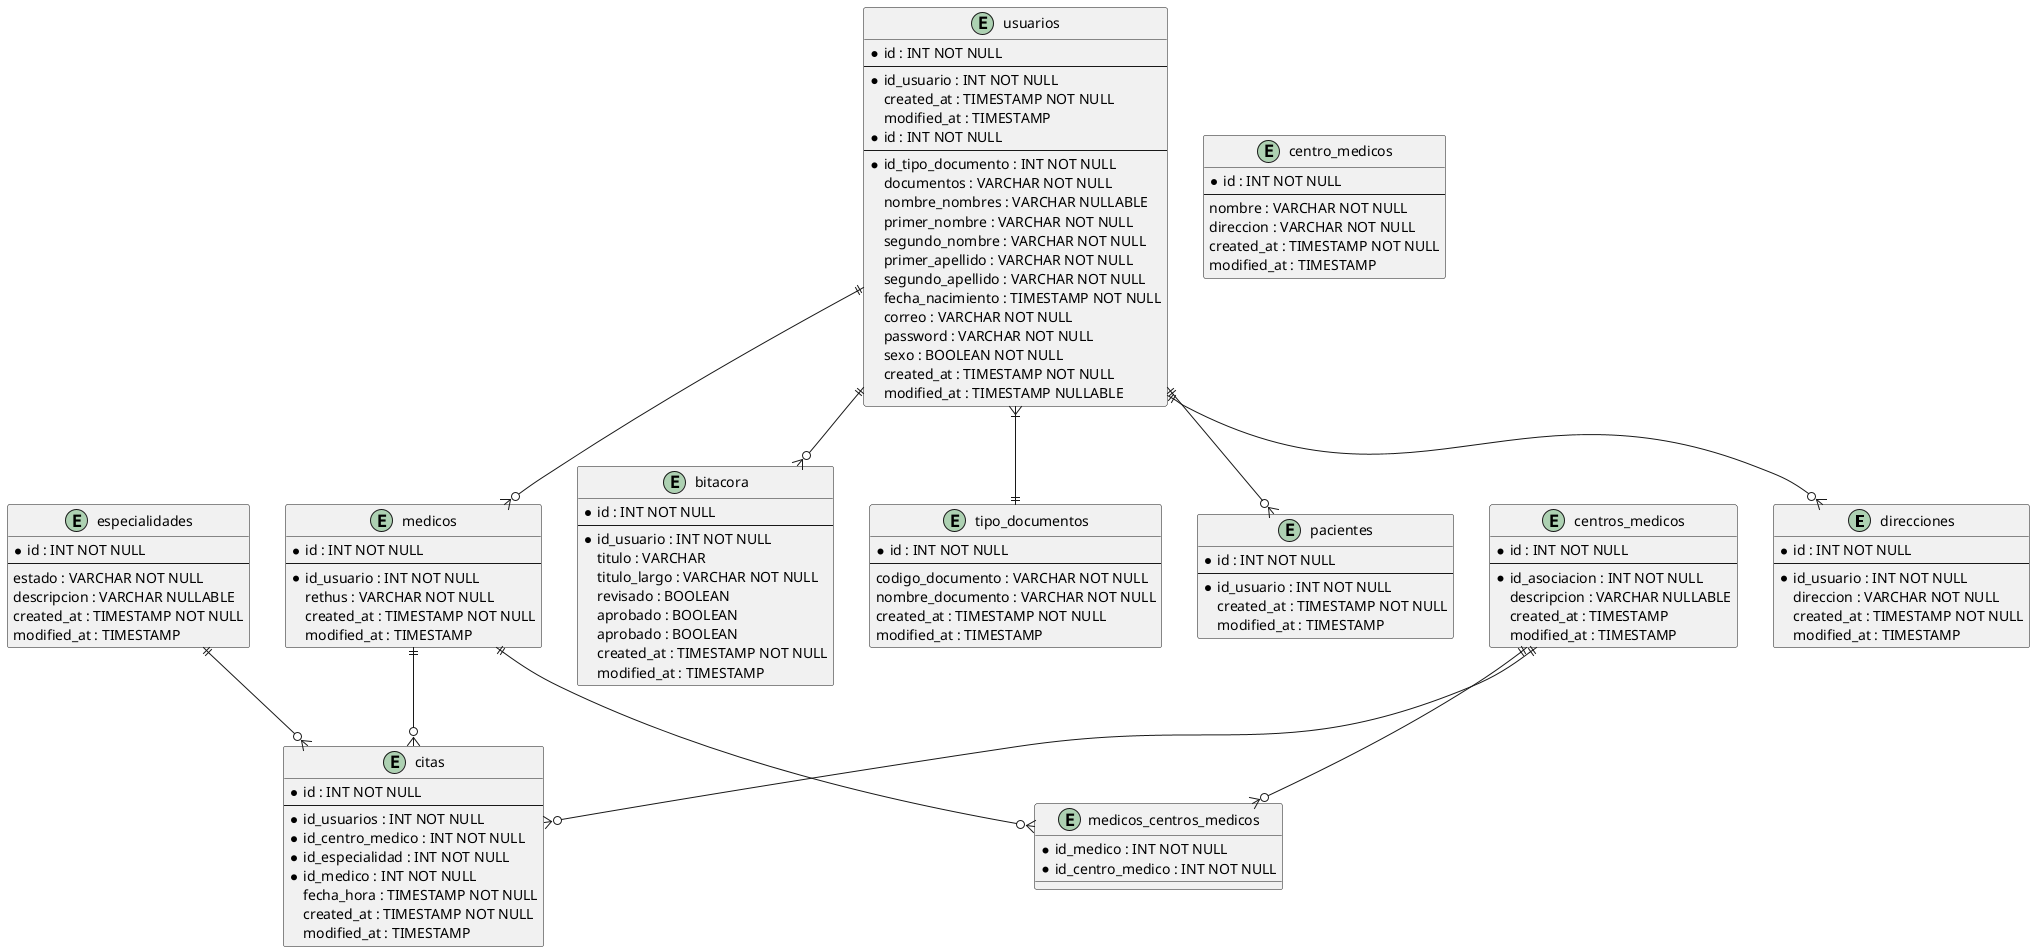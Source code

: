 @startuml

entity "direcciones" {
  * id : INT NOT NULL
  --
  * id_usuario : INT NOT NULL
  direccion : VARCHAR NOT NULL
  created_at : TIMESTAMP NOT NULL
  modified_at : TIMESTAMP
}

entity "usuarios" {
  * id : INT NOT NULL
  --
  * id_usuario : INT NOT NULL
  created_at : TIMESTAMP NOT NULL
  modified_at : TIMESTAMP
}

entity "bitacora" {
  * id : INT NOT NULL
  --
  * id_usuario : INT NOT NULL
  titulo : VARCHAR
  titulo_largo : VARCHAR NOT NULL
  revisado : BOOLEAN
  aprobado : BOOLEAN
  aprobado : BOOLEAN
  created_at : TIMESTAMP NOT NULL
  modified_at : TIMESTAMP
}

entity "medicos" {
  * id : INT NOT NULL
  --
  * id_usuario : INT NOT NULL
  rethus : VARCHAR NOT NULL
  created_at : TIMESTAMP NOT NULL
  modified_at : TIMESTAMP
}

entity "citas" {
  * id : INT NOT NULL
  --
  * id_usuarios : INT NOT NULL
  * id_centro_medico : INT NOT NULL
  * id_especialidad : INT NOT NULL
  * id_medico : INT NOT NULL
  fecha_hora : TIMESTAMP NOT NULL
  created_at : TIMESTAMP NOT NULL
  modified_at : TIMESTAMP
}

entity "centros_medicos" {
  * id : INT NOT NULL
  --
  * id_asociacion : INT NOT NULL
  descripcion : VARCHAR NULLABLE
  created_at : TIMESTAMP
  modified_at : TIMESTAMP
}

entity "medicos_centros_medicos" {
  * id_medico : INT NOT NULL
  * id_centro_medico : INT NOT NULL
}

entity "centro_medicos" {
  * id : INT NOT NULL
  --
  nombre : VARCHAR NOT NULL
  direccion : VARCHAR NOT NULL
  created_at : TIMESTAMP NOT NULL
  modified_at : TIMESTAMP
}

entity "tipo_documentos" {
  * id : INT NOT NULL
  --
  codigo_documento : VARCHAR NOT NULL
  nombre_documento : VARCHAR NOT NULL
  created_at : TIMESTAMP NOT NULL
  modified_at : TIMESTAMP
}

entity "usuarios" {
  * id : INT NOT NULL
  --
  * id_tipo_documento : INT NOT NULL
  documentos : VARCHAR NOT NULL
  nombre_nombres : VARCHAR NULLABLE
  primer_nombre : VARCHAR NOT NULL
  segundo_nombre : VARCHAR NOT NULL
  primer_apellido : VARCHAR NOT NULL
  segundo_apellido : VARCHAR NOT NULL
  fecha_nacimiento : TIMESTAMP NOT NULL
  correo : VARCHAR NOT NULL
  password : VARCHAR NOT NULL
  sexo : BOOLEAN NOT NULL
  created_at : TIMESTAMP NOT NULL
  modified_at : TIMESTAMP NULLABLE
}

entity "pacientes" {
  * id : INT NOT NULL
  --
  * id_usuario : INT NOT NULL
  created_at : TIMESTAMP NOT NULL
  modified_at : TIMESTAMP
}

entity "especialidades" {
  * id : INT NOT NULL
  --
  estado : VARCHAR NOT NULL
  descripcion : VARCHAR NULLABLE
  created_at : TIMESTAMP NOT NULL
  modified_at : TIMESTAMP
}

' Relationships
usuarios ||--o{ direcciones
usuarios ||--o{ bitacora
usuarios ||--o{ medicos
usuarios ||--o{ pacientes
usuarios }|--|| tipo_documentos
medicos ||--o{ citas
centros_medicos ||--o{ citas
especialidades ||--o{ citas
medicos ||--o{ medicos_centros_medicos
centros_medicos ||--o{ medicos_centros_medicos

@enduml
